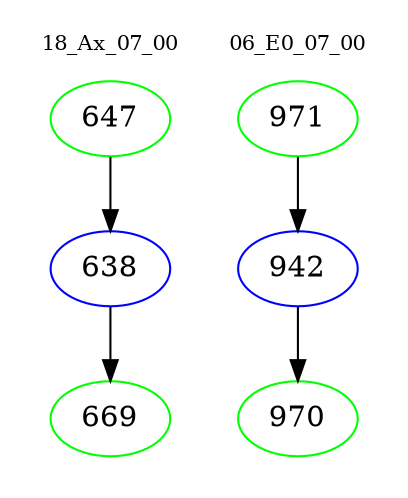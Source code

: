digraph{
subgraph cluster_0 {
color = white
label = "18_Ax_07_00";
fontsize=10;
T0_647 [label="647", color="green"]
T0_647 -> T0_638 [color="black"]
T0_638 [label="638", color="blue"]
T0_638 -> T0_669 [color="black"]
T0_669 [label="669", color="green"]
}
subgraph cluster_1 {
color = white
label = "06_E0_07_00";
fontsize=10;
T1_971 [label="971", color="green"]
T1_971 -> T1_942 [color="black"]
T1_942 [label="942", color="blue"]
T1_942 -> T1_970 [color="black"]
T1_970 [label="970", color="green"]
}
}
